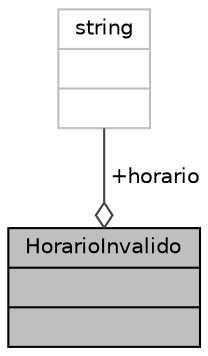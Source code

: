 digraph "HorarioInvalido"
{
 // LATEX_PDF_SIZE
  edge [fontname="Helvetica",fontsize="10",labelfontname="Helvetica",labelfontsize="10"];
  node [fontname="Helvetica",fontsize="10",shape=record];
  Node1 [label="{HorarioInvalido\n||}",height=0.2,width=0.4,color="black", fillcolor="grey75", style="filled", fontcolor="black",tooltip="Estrutura para representar uma exceção de horário inválido."];
  Node2 -> Node1 [color="grey25",fontsize="10",style="solid",label=" +horario" ,arrowhead="odiamond",fontname="Helvetica"];
  Node2 [label="{string\n||}",height=0.2,width=0.4,color="grey75", fillcolor="white", style="filled",tooltip=" "];
}
